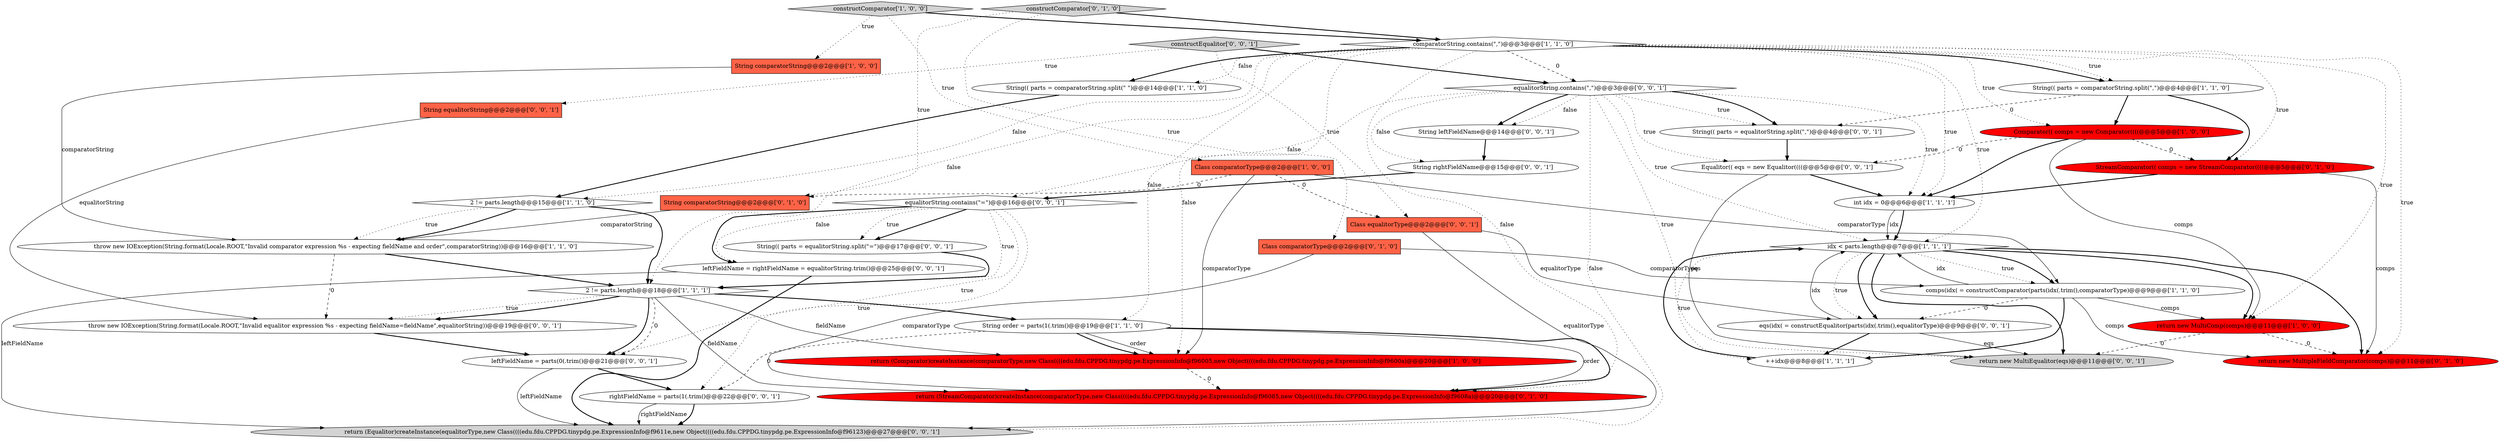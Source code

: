 digraph {
38 [style = filled, label = "equalitorString.contains(\",\")@@@3@@@['0', '0', '1']", fillcolor = white, shape = diamond image = "AAA0AAABBB3BBB"];
30 [style = filled, label = "return new MultiEqualitor(eqs)@@@11@@@['0', '0', '1']", fillcolor = lightgray, shape = ellipse image = "AAA0AAABBB3BBB"];
10 [style = filled, label = "comparatorString.contains(\",\")@@@3@@@['1', '1', '0']", fillcolor = white, shape = diamond image = "AAA0AAABBB1BBB"];
21 [style = filled, label = "String comparatorString@@@2@@@['0', '1', '0']", fillcolor = tomato, shape = box image = "AAA1AAABBB2BBB"];
2 [style = filled, label = "idx < parts.length@@@7@@@['1', '1', '1']", fillcolor = white, shape = diamond image = "AAA0AAABBB1BBB"];
15 [style = filled, label = "String(( parts = comparatorString.split(\",\")@@@4@@@['1', '1', '0']", fillcolor = white, shape = ellipse image = "AAA0AAABBB1BBB"];
16 [style = filled, label = "String(( parts = comparatorString.split(\" \")@@@14@@@['1', '1', '0']", fillcolor = white, shape = ellipse image = "AAA0AAABBB1BBB"];
17 [style = filled, label = "Class comparatorType@@@2@@@['0', '1', '0']", fillcolor = tomato, shape = box image = "AAA0AAABBB2BBB"];
20 [style = filled, label = "constructComparator['0', '1', '0']", fillcolor = lightgray, shape = diamond image = "AAA0AAABBB2BBB"];
5 [style = filled, label = "2 != parts.length@@@15@@@['1', '1', '0']", fillcolor = white, shape = diamond image = "AAA0AAABBB1BBB"];
37 [style = filled, label = "String(( parts = equalitorString.split(\"=\")@@@17@@@['0', '0', '1']", fillcolor = white, shape = ellipse image = "AAA0AAABBB3BBB"];
35 [style = filled, label = "equalitorString.contains(\"=\")@@@16@@@['0', '0', '1']", fillcolor = white, shape = diamond image = "AAA0AAABBB3BBB"];
0 [style = filled, label = "return new MultiComp(comps)@@@11@@@['1', '0', '0']", fillcolor = red, shape = ellipse image = "AAA1AAABBB1BBB"];
29 [style = filled, label = "eqs(idx( = constructEqualitor(parts(idx(.trim(),equalitorType)@@@9@@@['0', '0', '1']", fillcolor = white, shape = ellipse image = "AAA0AAABBB3BBB"];
34 [style = filled, label = "Class equalitorType@@@2@@@['0', '0', '1']", fillcolor = tomato, shape = box image = "AAA0AAABBB3BBB"];
11 [style = filled, label = "2 != parts.length@@@18@@@['1', '1', '1']", fillcolor = white, shape = diamond image = "AAA0AAABBB1BBB"];
7 [style = filled, label = "comps(idx( = constructComparator(parts(idx(.trim(),comparatorType)@@@9@@@['1', '1', '0']", fillcolor = white, shape = ellipse image = "AAA0AAABBB1BBB"];
4 [style = filled, label = "return (Comparator)createInstance(comparatorType,new Class((((edu.fdu.CPPDG.tinypdg.pe.ExpressionInfo@f96005,new Object((((edu.fdu.CPPDG.tinypdg.pe.ExpressionInfo@f9600a)@@@20@@@['1', '0', '0']", fillcolor = red, shape = ellipse image = "AAA1AAABBB1BBB"];
6 [style = filled, label = "String comparatorString@@@2@@@['1', '0', '0']", fillcolor = tomato, shape = box image = "AAA0AAABBB1BBB"];
18 [style = filled, label = "return new MultipleFieldComparator(comps)@@@11@@@['0', '1', '0']", fillcolor = red, shape = ellipse image = "AAA1AAABBB2BBB"];
32 [style = filled, label = "leftFieldName = rightFieldName = equalitorString.trim()@@@25@@@['0', '0', '1']", fillcolor = white, shape = ellipse image = "AAA0AAABBB3BBB"];
36 [style = filled, label = "String rightFieldName@@@15@@@['0', '0', '1']", fillcolor = white, shape = ellipse image = "AAA0AAABBB3BBB"];
25 [style = filled, label = "return (Equalitor)createInstance(equalitorType,new Class((((edu.fdu.CPPDG.tinypdg.pe.ExpressionInfo@f9611e,new Object((((edu.fdu.CPPDG.tinypdg.pe.ExpressionInfo@f96123)@@@27@@@['0', '0', '1']", fillcolor = lightgray, shape = ellipse image = "AAA0AAABBB3BBB"];
33 [style = filled, label = "String(( parts = equalitorString.split(\",\")@@@4@@@['0', '0', '1']", fillcolor = white, shape = ellipse image = "AAA0AAABBB3BBB"];
9 [style = filled, label = "constructComparator['1', '0', '0']", fillcolor = lightgray, shape = diamond image = "AAA0AAABBB1BBB"];
27 [style = filled, label = "Equalitor(( eqs = new Equalitor((((@@@5@@@['0', '0', '1']", fillcolor = white, shape = ellipse image = "AAA0AAABBB3BBB"];
19 [style = filled, label = "return (StreamComparator)createInstance(comparatorType,new Class((((edu.fdu.CPPDG.tinypdg.pe.ExpressionInfo@f96085,new Object((((edu.fdu.CPPDG.tinypdg.pe.ExpressionInfo@f9608a)@@@20@@@['0', '1', '0']", fillcolor = red, shape = ellipse image = "AAA1AAABBB2BBB"];
13 [style = filled, label = "Comparator(( comps = new Comparator((((@@@5@@@['1', '0', '0']", fillcolor = red, shape = ellipse image = "AAA1AAABBB1BBB"];
14 [style = filled, label = "int idx = 0@@@6@@@['1', '1', '1']", fillcolor = white, shape = ellipse image = "AAA0AAABBB1BBB"];
22 [style = filled, label = "StreamComparator(( comps = new StreamComparator((((@@@5@@@['0', '1', '0']", fillcolor = red, shape = ellipse image = "AAA1AAABBB2BBB"];
28 [style = filled, label = "throw new IOException(String.format(Locale.ROOT,\"Invalid equalitor expression %s - expecting fieldName=fieldName\",equalitorString))@@@19@@@['0', '0', '1']", fillcolor = white, shape = ellipse image = "AAA0AAABBB3BBB"];
8 [style = filled, label = "Class comparatorType@@@2@@@['1', '0', '0']", fillcolor = tomato, shape = box image = "AAA1AAABBB1BBB"];
26 [style = filled, label = "String leftFieldName@@@14@@@['0', '0', '1']", fillcolor = white, shape = ellipse image = "AAA0AAABBB3BBB"];
31 [style = filled, label = "String equalitorString@@@2@@@['0', '0', '1']", fillcolor = tomato, shape = box image = "AAA0AAABBB3BBB"];
1 [style = filled, label = "throw new IOException(String.format(Locale.ROOT,\"Invalid comparator expression %s - expecting fieldName and order\",comparatorString))@@@16@@@['1', '1', '0']", fillcolor = white, shape = ellipse image = "AAA0AAABBB1BBB"];
39 [style = filled, label = "constructEqualitor['0', '0', '1']", fillcolor = lightgray, shape = diamond image = "AAA0AAABBB3BBB"];
23 [style = filled, label = "rightFieldName = parts(1(.trim()@@@22@@@['0', '0', '1']", fillcolor = white, shape = ellipse image = "AAA0AAABBB3BBB"];
24 [style = filled, label = "leftFieldName = parts(0(.trim()@@@21@@@['0', '0', '1']", fillcolor = white, shape = ellipse image = "AAA0AAABBB3BBB"];
12 [style = filled, label = "String order = parts(1(.trim()@@@19@@@['1', '1', '0']", fillcolor = white, shape = ellipse image = "AAA0AAABBB1BBB"];
3 [style = filled, label = "++idx@@@8@@@['1', '1', '1']", fillcolor = white, shape = ellipse image = "AAA0AAABBB1BBB"];
7->0 [style = solid, label="comps"];
38->14 [style = dotted, label="true"];
37->11 [style = bold, label=""];
5->1 [style = dotted, label="true"];
10->38 [style = dashed, label="0"];
11->4 [style = solid, label="fieldName"];
10->19 [style = dotted, label="false"];
14->2 [style = solid, label="idx"];
9->10 [style = bold, label=""];
10->12 [style = dotted, label="false"];
17->7 [style = solid, label="comparatorType"];
8->4 [style = solid, label="comparatorType"];
35->37 [style = bold, label=""];
0->30 [style = dashed, label="0"];
32->25 [style = bold, label=""];
15->33 [style = dashed, label="0"];
11->28 [style = dotted, label="true"];
39->38 [style = bold, label=""];
38->26 [style = bold, label=""];
35->37 [style = dotted, label="true"];
29->2 [style = solid, label="idx"];
34->25 [style = solid, label="equalitorType"];
10->16 [style = dotted, label="false"];
35->32 [style = dotted, label="false"];
7->2 [style = solid, label="idx"];
38->25 [style = dotted, label="false"];
13->14 [style = bold, label=""];
12->19 [style = solid, label="order"];
38->33 [style = dotted, label="true"];
2->3 [style = dotted, label="true"];
10->18 [style = dotted, label="true"];
11->28 [style = bold, label=""];
23->25 [style = bold, label=""];
15->13 [style = bold, label=""];
13->0 [style = solid, label="comps"];
38->26 [style = dotted, label="false"];
2->29 [style = dotted, label="true"];
8->7 [style = solid, label="comparatorType"];
8->34 [style = dashed, label="0"];
2->18 [style = bold, label=""];
11->12 [style = bold, label=""];
7->18 [style = solid, label="comps"];
33->27 [style = bold, label=""];
1->11 [style = bold, label=""];
9->8 [style = dotted, label="true"];
22->18 [style = solid, label="comps"];
5->1 [style = bold, label=""];
3->2 [style = bold, label=""];
27->30 [style = solid, label="eqs"];
28->24 [style = bold, label=""];
10->0 [style = dotted, label="true"];
5->11 [style = bold, label=""];
36->35 [style = bold, label=""];
22->14 [style = bold, label=""];
38->33 [style = bold, label=""];
39->34 [style = dotted, label="true"];
38->35 [style = dotted, label="false"];
39->31 [style = dotted, label="true"];
32->25 [style = solid, label="leftFieldName"];
12->23 [style = dashed, label="0"];
21->1 [style = solid, label="comparatorString"];
27->14 [style = bold, label=""];
24->25 [style = solid, label="leftFieldName"];
38->27 [style = dotted, label="true"];
20->17 [style = dotted, label="true"];
11->19 [style = solid, label="fieldName"];
35->32 [style = bold, label=""];
1->28 [style = dashed, label="0"];
29->30 [style = solid, label="eqs"];
11->24 [style = bold, label=""];
23->25 [style = solid, label="rightFieldName"];
15->22 [style = bold, label=""];
38->30 [style = dotted, label="true"];
2->0 [style = bold, label=""];
13->27 [style = dashed, label="0"];
10->16 [style = bold, label=""];
10->13 [style = dotted, label="true"];
10->2 [style = dotted, label="true"];
16->5 [style = bold, label=""];
4->19 [style = dashed, label="0"];
14->2 [style = bold, label=""];
35->23 [style = dotted, label="true"];
12->4 [style = solid, label="order"];
24->23 [style = bold, label=""];
17->19 [style = solid, label="comparatorType"];
34->29 [style = solid, label="equalitorType"];
10->15 [style = bold, label=""];
35->24 [style = dotted, label="true"];
26->36 [style = bold, label=""];
29->3 [style = bold, label=""];
20->21 [style = dotted, label="true"];
31->28 [style = solid, label="equalitorString"];
8->21 [style = dashed, label="0"];
9->6 [style = dotted, label="true"];
10->5 [style = dotted, label="false"];
35->11 [style = dotted, label="true"];
7->3 [style = bold, label=""];
20->10 [style = bold, label=""];
10->14 [style = dotted, label="true"];
10->15 [style = dotted, label="true"];
38->36 [style = dotted, label="false"];
10->11 [style = dotted, label="false"];
12->4 [style = bold, label=""];
6->1 [style = solid, label="comparatorString"];
2->7 [style = dotted, label="true"];
38->2 [style = dotted, label="true"];
11->24 [style = dashed, label="0"];
10->4 [style = dotted, label="false"];
10->22 [style = dotted, label="true"];
0->18 [style = dashed, label="0"];
7->29 [style = dashed, label="0"];
2->7 [style = bold, label=""];
12->19 [style = bold, label=""];
2->30 [style = bold, label=""];
2->29 [style = bold, label=""];
13->22 [style = dashed, label="0"];
}
